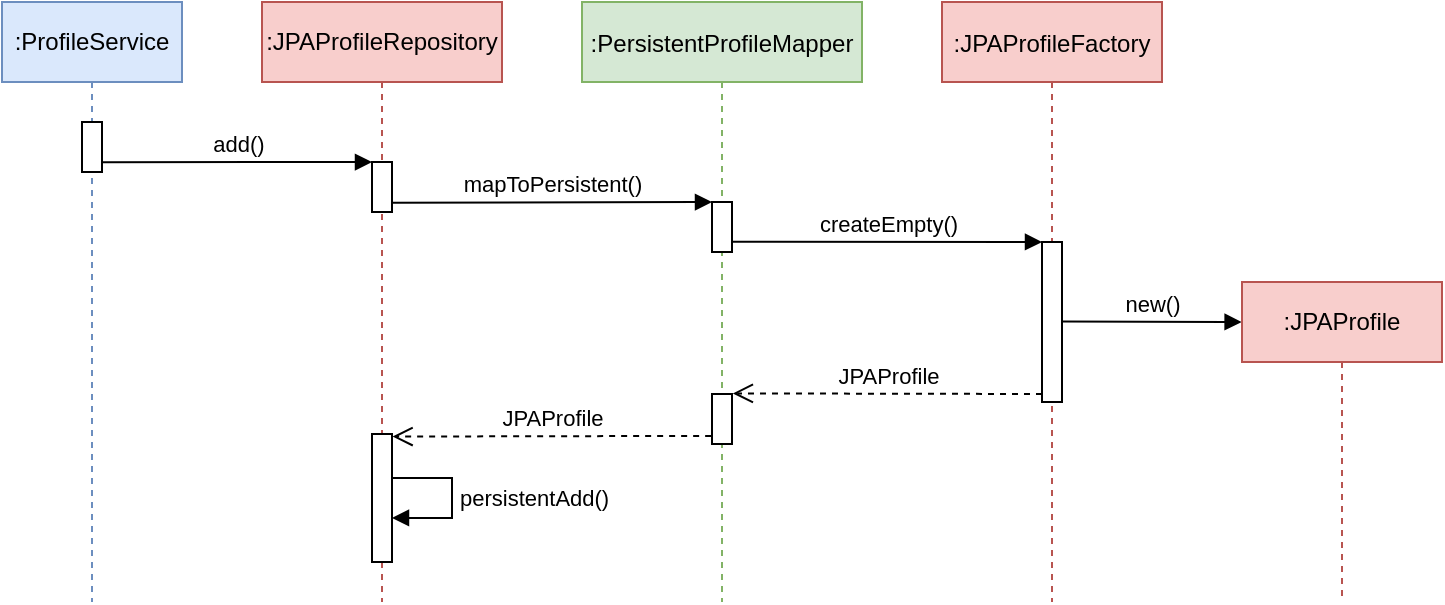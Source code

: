 <mxfile version="16.5.1" type="device"><diagram id="kgpKYQtTHZ0yAKxKKP6v" name="Page-1"><mxGraphModel dx="981" dy="597" grid="1" gridSize="10" guides="1" tooltips="1" connect="1" arrows="1" fold="1" page="1" pageScale="1" pageWidth="850" pageHeight="1100" math="0" shadow="0"><root><mxCell id="0"/><mxCell id="1" parent="0"/><mxCell id="3nuBFxr9cyL0pnOWT2aG-1" value=":PersistentProfileMapper" style="shape=umlLifeline;perimeter=lifelinePerimeter;container=1;collapsible=0;recursiveResize=0;rounded=0;shadow=0;strokeWidth=1;fillColor=#d5e8d4;strokeColor=#82b366;" parent="1" vertex="1"><mxGeometry x="290" width="140" height="300" as="geometry"/></mxCell><mxCell id="GuD8xxw5O43g635XRg3o-9" value="" style="html=1;points=[];perimeter=orthogonalPerimeter;" vertex="1" parent="3nuBFxr9cyL0pnOWT2aG-1"><mxGeometry x="65" y="100" width="10" height="25" as="geometry"/></mxCell><mxCell id="GuD8xxw5O43g635XRg3o-20" value="" style="html=1;points=[];perimeter=orthogonalPerimeter;" vertex="1" parent="3nuBFxr9cyL0pnOWT2aG-1"><mxGeometry x="65" y="196" width="10" height="25" as="geometry"/></mxCell><mxCell id="3nuBFxr9cyL0pnOWT2aG-5" value=":JPAProfileFactory" style="shape=umlLifeline;perimeter=lifelinePerimeter;container=1;collapsible=0;recursiveResize=0;rounded=0;shadow=0;strokeWidth=1;fillColor=#f8cecc;strokeColor=#b85450;" parent="1" vertex="1"><mxGeometry x="470" width="110" height="300" as="geometry"/></mxCell><mxCell id="GuD8xxw5O43g635XRg3o-16" value="" style="html=1;points=[];perimeter=orthogonalPerimeter;" vertex="1" parent="3nuBFxr9cyL0pnOWT2aG-5"><mxGeometry x="50" y="120" width="10" height="80" as="geometry"/></mxCell><mxCell id="GuD8xxw5O43g635XRg3o-19" value="new()" style="html=1;verticalAlign=bottom;endArrow=block;rounded=0;entryX=-0.002;entryY=0.125;entryDx=0;entryDy=0;entryPerimeter=0;" edge="1" parent="3nuBFxr9cyL0pnOWT2aG-5" target="GuD8xxw5O43g635XRg3o-3"><mxGeometry width="80" relative="1" as="geometry"><mxPoint x="60" y="159.8" as="sourcePoint"/><mxPoint x="140" y="160" as="targetPoint"/></mxGeometry></mxCell><mxCell id="GuD8xxw5O43g635XRg3o-1" value=":JPAProfileRepository" style="shape=umlLifeline;perimeter=lifelinePerimeter;whiteSpace=wrap;html=1;container=1;collapsible=0;recursiveResize=0;outlineConnect=0;fillColor=#f8cecc;strokeColor=#b85450;" vertex="1" parent="1"><mxGeometry x="130" width="120" height="300" as="geometry"/></mxCell><mxCell id="GuD8xxw5O43g635XRg3o-4" value="" style="html=1;points=[];perimeter=orthogonalPerimeter;" vertex="1" parent="GuD8xxw5O43g635XRg3o-1"><mxGeometry x="55" y="80" width="10" height="25" as="geometry"/></mxCell><mxCell id="GuD8xxw5O43g635XRg3o-12" value="" style="html=1;points=[];perimeter=orthogonalPerimeter;" vertex="1" parent="GuD8xxw5O43g635XRg3o-1"><mxGeometry x="55" y="216" width="10" height="64" as="geometry"/></mxCell><mxCell id="GuD8xxw5O43g635XRg3o-14" value="persistentAdd()" style="edgeStyle=orthogonalEdgeStyle;html=1;align=left;spacingLeft=2;endArrow=block;rounded=0;entryX=1;entryY=0.656;entryDx=0;entryDy=0;entryPerimeter=0;" edge="1" target="GuD8xxw5O43g635XRg3o-12" parent="GuD8xxw5O43g635XRg3o-1"><mxGeometry relative="1" as="geometry"><mxPoint x="65" y="238" as="sourcePoint"/><Array as="points"><mxPoint x="95" y="238"/><mxPoint x="95" y="258"/></Array><mxPoint x="70" y="258" as="targetPoint"/></mxGeometry></mxCell><mxCell id="GuD8xxw5O43g635XRg3o-2" value=":ProfileService" style="shape=umlLifeline;perimeter=lifelinePerimeter;whiteSpace=wrap;html=1;container=1;collapsible=0;recursiveResize=0;outlineConnect=0;fillColor=#dae8fc;strokeColor=#6c8ebf;" vertex="1" parent="1"><mxGeometry width="90" height="300" as="geometry"/></mxCell><mxCell id="GuD8xxw5O43g635XRg3o-7" value="" style="html=1;points=[];perimeter=orthogonalPerimeter;" vertex="1" parent="GuD8xxw5O43g635XRg3o-2"><mxGeometry x="40" y="60" width="10" height="25" as="geometry"/></mxCell><mxCell id="GuD8xxw5O43g635XRg3o-3" value=":JPAProfile" style="shape=umlLifeline;perimeter=lifelinePerimeter;whiteSpace=wrap;html=1;container=1;collapsible=0;recursiveResize=0;outlineConnect=0;fillColor=#f8cecc;strokeColor=#b85450;" vertex="1" parent="1"><mxGeometry x="620" y="140" width="100" height="160" as="geometry"/></mxCell><mxCell id="GuD8xxw5O43g635XRg3o-5" value="add()" style="html=1;verticalAlign=bottom;endArrow=block;entryX=0;entryY=0;rounded=0;exitX=1.011;exitY=0.804;exitDx=0;exitDy=0;exitPerimeter=0;" edge="1" target="GuD8xxw5O43g635XRg3o-4" parent="1" source="GuD8xxw5O43g635XRg3o-7"><mxGeometry relative="1" as="geometry"><mxPoint x="10" y="80" as="sourcePoint"/></mxGeometry></mxCell><mxCell id="GuD8xxw5O43g635XRg3o-10" value="mapToPersistent()" style="html=1;verticalAlign=bottom;endArrow=block;entryX=0;entryY=0;rounded=0;exitX=1;exitY=0.816;exitDx=0;exitDy=0;exitPerimeter=0;" edge="1" target="GuD8xxw5O43g635XRg3o-9" parent="1" source="GuD8xxw5O43g635XRg3o-4"><mxGeometry relative="1" as="geometry"><mxPoint x="295" y="100" as="sourcePoint"/></mxGeometry></mxCell><mxCell id="GuD8xxw5O43g635XRg3o-11" value="JPAProfile" style="html=1;verticalAlign=bottom;endArrow=open;dashed=1;endSize=8;rounded=0;entryX=1.028;entryY=0.02;entryDx=0;entryDy=0;entryPerimeter=0;exitX=-0.043;exitY=0.838;exitDx=0;exitDy=0;exitPerimeter=0;" edge="1" source="GuD8xxw5O43g635XRg3o-20" parent="1" target="GuD8xxw5O43g635XRg3o-12"><mxGeometry relative="1" as="geometry"><mxPoint x="200" y="217" as="targetPoint"/><mxPoint x="350" y="217" as="sourcePoint"/></mxGeometry></mxCell><mxCell id="GuD8xxw5O43g635XRg3o-17" value="createEmpty()" style="html=1;verticalAlign=bottom;endArrow=block;entryX=0;entryY=0;rounded=0;exitX=1.007;exitY=0.797;exitDx=0;exitDy=0;exitPerimeter=0;" edge="1" target="GuD8xxw5O43g635XRg3o-16" parent="1" source="GuD8xxw5O43g635XRg3o-9"><mxGeometry relative="1" as="geometry"><mxPoint x="450" y="120" as="sourcePoint"/></mxGeometry></mxCell><mxCell id="GuD8xxw5O43g635XRg3o-18" value="JPAProfile" style="html=1;verticalAlign=bottom;endArrow=open;dashed=1;endSize=8;exitX=0;exitY=0.95;rounded=0;entryX=1.041;entryY=-0.012;entryDx=0;entryDy=0;entryPerimeter=0;" edge="1" source="GuD8xxw5O43g635XRg3o-16" parent="1" target="GuD8xxw5O43g635XRg3o-20"><mxGeometry relative="1" as="geometry"><mxPoint x="450" y="196" as="targetPoint"/></mxGeometry></mxCell></root></mxGraphModel></diagram></mxfile>